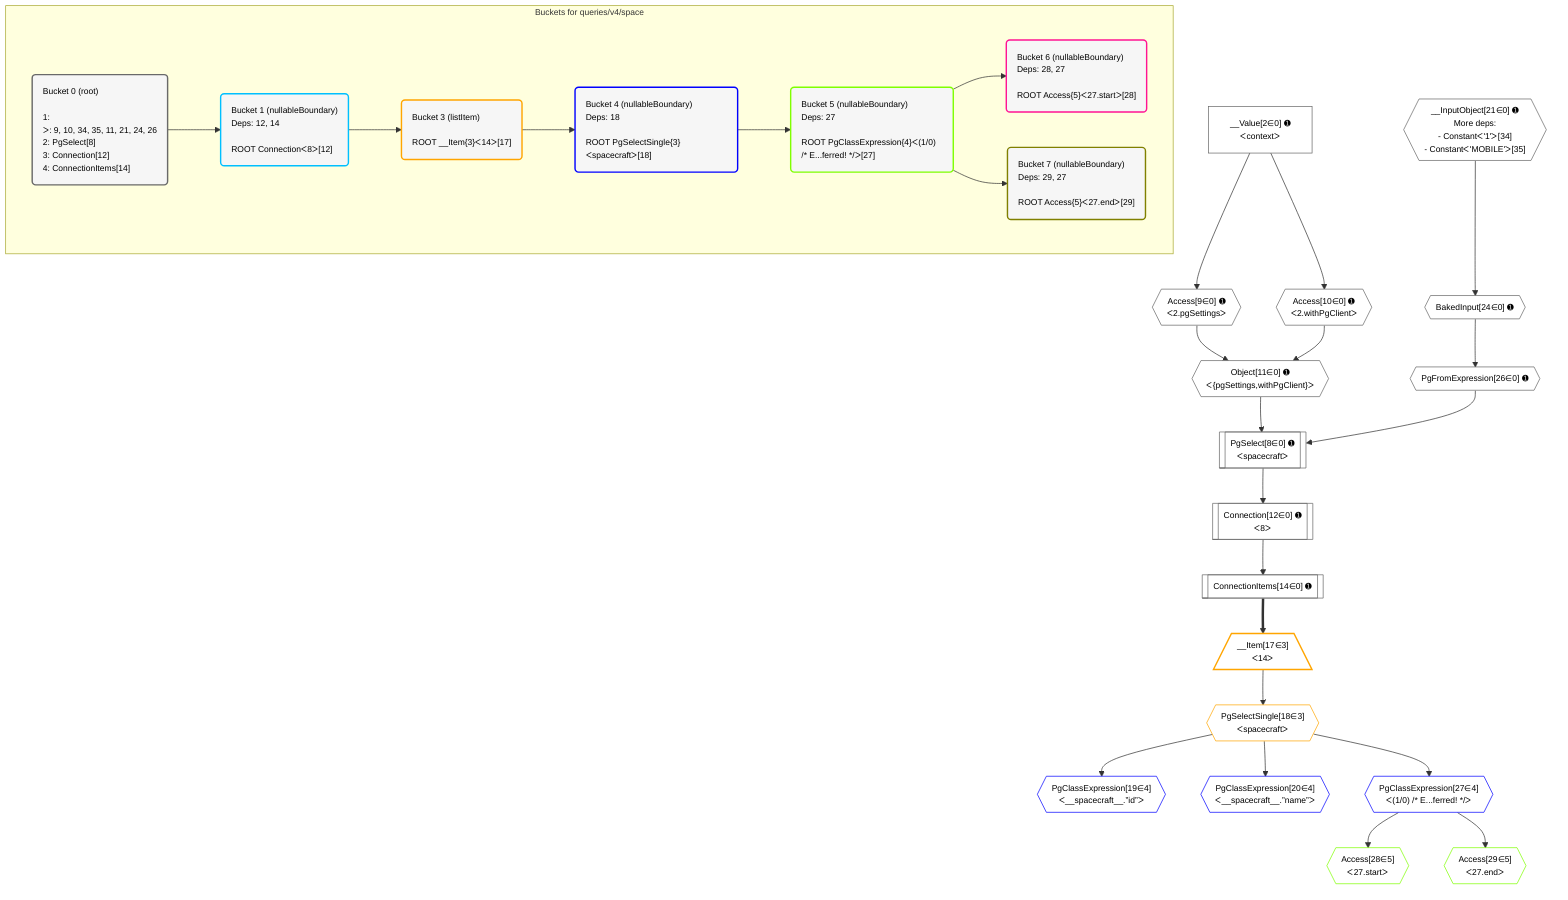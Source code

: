 %%{init: {'themeVariables': { 'fontSize': '12px'}}}%%
graph TD
    classDef path fill:#eee,stroke:#000,color:#000
    classDef plan fill:#fff,stroke-width:1px,color:#000
    classDef itemplan fill:#fff,stroke-width:2px,color:#000
    classDef unbatchedplan fill:#dff,stroke-width:1px,color:#000
    classDef sideeffectplan fill:#fcc,stroke-width:2px,color:#000
    classDef bucket fill:#f6f6f6,color:#000,stroke-width:2px,text-align:left

    subgraph "Buckets for queries/v4/space"
    Bucket0("Bucket 0 (root)<br /><br />1: <br />ᐳ: 9, 10, 34, 35, 11, 21, 24, 26<br />2: PgSelect[8]<br />3: Connection[12]<br />4: ConnectionItems[14]"):::bucket
    Bucket1("Bucket 1 (nullableBoundary)<br />Deps: 12, 14<br /><br />ROOT Connectionᐸ8ᐳ[12]"):::bucket
    Bucket3("Bucket 3 (listItem)<br /><br />ROOT __Item{3}ᐸ14ᐳ[17]"):::bucket
    Bucket4("Bucket 4 (nullableBoundary)<br />Deps: 18<br /><br />ROOT PgSelectSingle{3}ᐸspacecraftᐳ[18]"):::bucket
    Bucket5("Bucket 5 (nullableBoundary)<br />Deps: 27<br /><br />ROOT PgClassExpression{4}ᐸ(1/0) /* E...ferred! */ᐳ[27]"):::bucket
    Bucket6("Bucket 6 (nullableBoundary)<br />Deps: 28, 27<br /><br />ROOT Access{5}ᐸ27.startᐳ[28]"):::bucket
    Bucket7("Bucket 7 (nullableBoundary)<br />Deps: 29, 27<br /><br />ROOT Access{5}ᐸ27.endᐳ[29]"):::bucket
    end
    Bucket0 --> Bucket1
    Bucket1 --> Bucket3
    Bucket3 --> Bucket4
    Bucket4 --> Bucket5
    Bucket5 --> Bucket6 & Bucket7

    %% plan dependencies
    PgSelect8[["PgSelect[8∈0] ➊<br />ᐸspacecraftᐳ"]]:::plan
    Object11{{"Object[11∈0] ➊<br />ᐸ{pgSettings,withPgClient}ᐳ"}}:::plan
    PgFromExpression26{{"PgFromExpression[26∈0] ➊"}}:::plan
    Object11 & PgFromExpression26 --> PgSelect8
    Access9{{"Access[9∈0] ➊<br />ᐸ2.pgSettingsᐳ"}}:::plan
    Access10{{"Access[10∈0] ➊<br />ᐸ2.withPgClientᐳ"}}:::plan
    Access9 & Access10 --> Object11
    __InputObject21{{"__InputObject[21∈0] ➊<br />More deps:<br />- Constantᐸ'1'ᐳ[34]<br />- Constantᐸ'MOBILE'ᐳ[35]"}}:::plan
    __Value2["__Value[2∈0] ➊<br />ᐸcontextᐳ"]:::plan
    __Value2 --> Access9
    __Value2 --> Access10
    Connection12[["Connection[12∈0] ➊<br />ᐸ8ᐳ"]]:::plan
    PgSelect8 --> Connection12
    ConnectionItems14[["ConnectionItems[14∈0] ➊"]]:::plan
    Connection12 --> ConnectionItems14
    BakedInput24{{"BakedInput[24∈0] ➊"}}:::plan
    __InputObject21 --> BakedInput24
    BakedInput24 --> PgFromExpression26
    __Item17[/"__Item[17∈3]<br />ᐸ14ᐳ"\]:::itemplan
    ConnectionItems14 ==> __Item17
    PgSelectSingle18{{"PgSelectSingle[18∈3]<br />ᐸspacecraftᐳ"}}:::plan
    __Item17 --> PgSelectSingle18
    PgClassExpression19{{"PgClassExpression[19∈4]<br />ᐸ__spacecraft__.”id”ᐳ"}}:::plan
    PgSelectSingle18 --> PgClassExpression19
    PgClassExpression20{{"PgClassExpression[20∈4]<br />ᐸ__spacecraft__.”name”ᐳ"}}:::plan
    PgSelectSingle18 --> PgClassExpression20
    PgClassExpression27{{"PgClassExpression[27∈4]<br />ᐸ(1/0) /* E...ferred! */ᐳ"}}:::plan
    PgSelectSingle18 --> PgClassExpression27
    Access28{{"Access[28∈5]<br />ᐸ27.startᐳ"}}:::plan
    PgClassExpression27 --> Access28
    Access29{{"Access[29∈5]<br />ᐸ27.endᐳ"}}:::plan
    PgClassExpression27 --> Access29

    %% define steps
    classDef bucket0 stroke:#696969
    class Bucket0,__Value2,PgSelect8,Access9,Access10,Object11,Connection12,ConnectionItems14,__InputObject21,BakedInput24,PgFromExpression26 bucket0
    classDef bucket1 stroke:#00bfff
    class Bucket1 bucket1
    classDef bucket3 stroke:#ffa500
    class Bucket3,__Item17,PgSelectSingle18 bucket3
    classDef bucket4 stroke:#0000ff
    class Bucket4,PgClassExpression19,PgClassExpression20,PgClassExpression27 bucket4
    classDef bucket5 stroke:#7fff00
    class Bucket5,Access28,Access29 bucket5
    classDef bucket6 stroke:#ff1493
    class Bucket6 bucket6
    classDef bucket7 stroke:#808000
    class Bucket7 bucket7